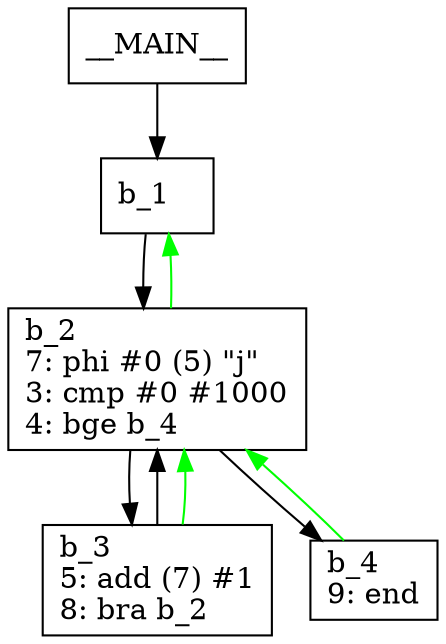 digraph Computation {
node [shape=box];
__MAIN__ -> b_1;
b_1 [label="b_1\l"]
b_1 -> b_2;
b_2 [label="b_2\l7: phi #0 (5) \"j\"\l3: cmp #0 #1000\l4: bge b_4\l"]
b_2 -> b_3;
b_3 [label="b_3\l5: add (7) #1\l8: bra b_2\l"]
b_3 -> b_2;
b_3 -> b_2[color="green"];
b_2 -> b_4;
b_4 [label="b_4\l9: end\l"]
b_4 -> b_2[color="green"];
b_2 -> b_1[color="green"];
}